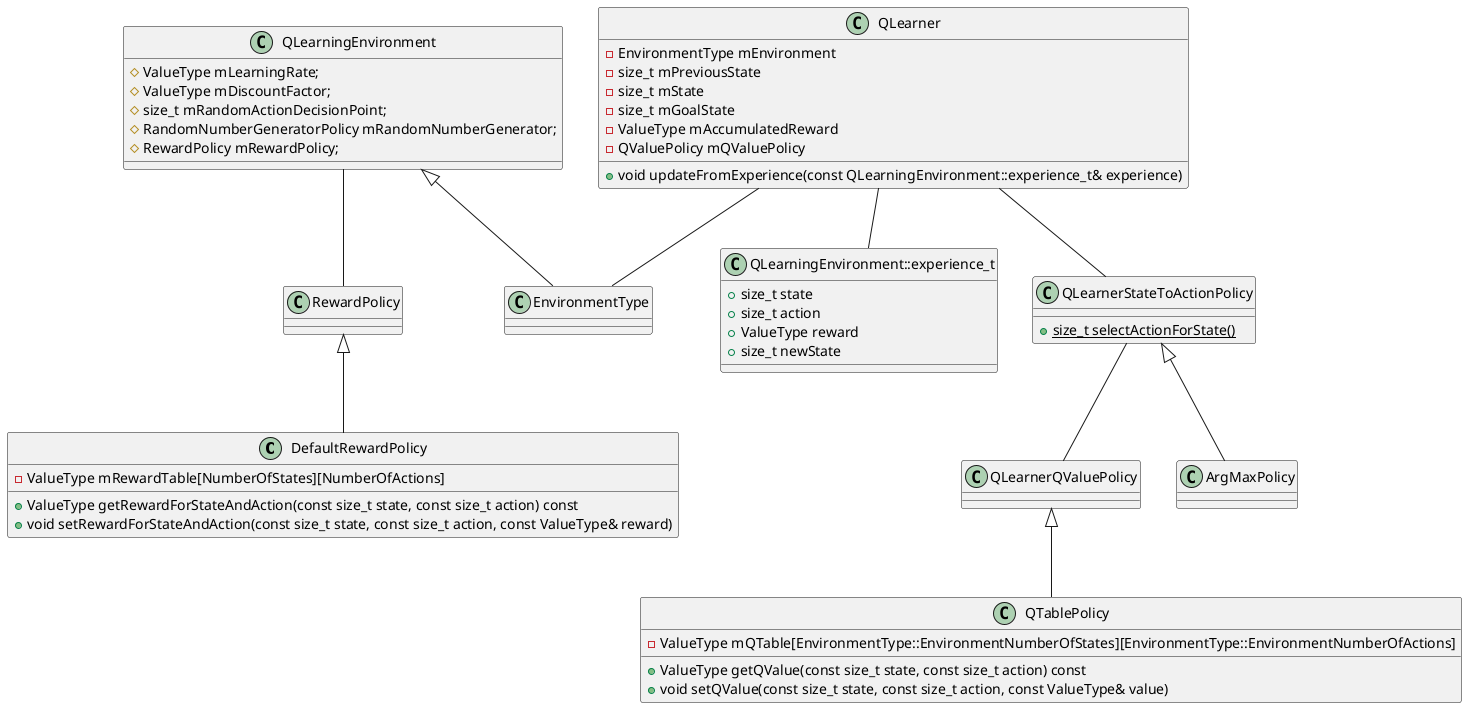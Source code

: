 /'
* Copyright (c) 2020 Intel Corporation
*
* Permission is hereby granted, free of charge, to any person obtaining a copy
* of this software and associated documentation files (the "Software"), to deal
* in the Software without restriction, including without limitation the rights
* to use, copy, modify, merge, publish, distribute, sublicense, and/or sell
* copies of the Software, and to permit persons to whom the Software is
* furnished to do so, subject to the following conditions:
*
* The above copyright notice and this permission notice shall be included in all
* copies or substantial portions of the Software.
*
* THE SOFTWARE IS PROVIDED "AS IS", WITHOUT WARRANTY OF ANY KIND, EXPRESS OR
* IMPLIED, INCLUDING BUT NOT LIMITED TO THE WARRANTIES OF MERCHANTABILITY,
* FITNESS FOR A PARTICULAR PURPOSE AND NONINFRINGEMENT. IN NO EVENT SHALL THE
* AUTHORS OR COPYRIGHT HOLDERS BE LIABLE FOR ANY CLAIM, DAMAGES OR OTHER
* LIABILITY, WHETHER IN AN ACTION OF CONTRACT, TORT OR OTHERWISE, ARISING FROM,
* OUT OF OR IN CONNECTION WITH THE SOFTWARE OR THE USE OR OTHER DEALINGS IN THE
* SOFTWARE.
*'/

@startuml
class DefaultRewardPolicy {
    +ValueType getRewardForStateAndAction(const size_t state, const size_t action) const
    +void setRewardForStateAndAction(const size_t state, const size_t action, const ValueType& reward)
    -ValueType mRewardTable[NumberOfStates][NumberOfActions]
}
RewardPolicy <|-- DefaultRewardPolicy

class QLearningEnvironment {
    #ValueType mLearningRate;
    #ValueType mDiscountFactor;
    #size_t mRandomActionDecisionPoint;
    #RandomNumberGeneratorPolicy mRandomNumberGenerator;
    #RewardPolicy mRewardPolicy;
}
QLearningEnvironment <|-- EnvironmentType
QLearningEnvironment -- RewardPolicy

class QLearningEnvironment::experience_t {
    +size_t state
    +size_t action
    +ValueType reward
    +size_t newState
}

class QLearner {
    +void updateFromExperience(const QLearningEnvironment::experience_t& experience)
    -EnvironmentType mEnvironment
    -size_t mPreviousState
    -size_t mState
    -size_t mGoalState
    -ValueType mAccumulatedReward
    -QValuePolicy mQValuePolicy
}

QLearner -- QLearnerStateToActionPolicy
QLearner -- EnvironmentType
QLearner -- QLearningEnvironment::experience_t

class QTablePolicy {
    +ValueType getQValue(const size_t state, const size_t action) const
    +void setQValue(const size_t state, const size_t action, const ValueType& value)
    -ValueType mQTable[EnvironmentType::EnvironmentNumberOfStates][EnvironmentType::EnvironmentNumberOfActions]
}
QLearnerQValuePolicy <|-- QTablePolicy

class QLearnerStateToActionPolicy {
    +{static} size_t selectActionForState()
}

QLearnerStateToActionPolicy <|-- ArgMaxPolicy

QLearnerStateToActionPolicy -- QLearnerQValuePolicy

@enduml